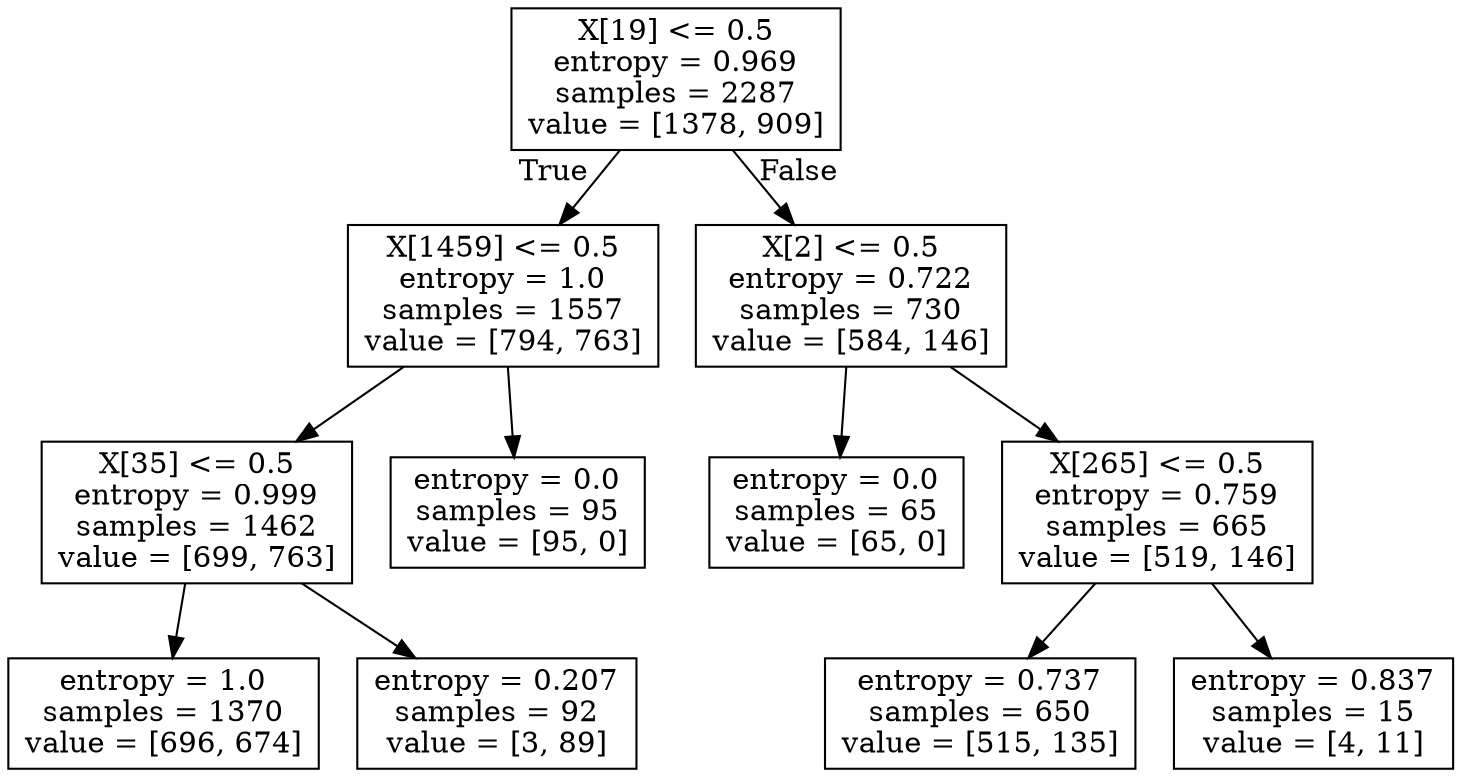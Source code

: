 digraph Tree {
node [shape=box] ;
0 [label="X[19] <= 0.5\nentropy = 0.969\nsamples = 2287\nvalue = [1378, 909]"] ;
1 [label="X[1459] <= 0.5\nentropy = 1.0\nsamples = 1557\nvalue = [794, 763]"] ;
0 -> 1 [labeldistance=2.5, labelangle=45, headlabel="True"] ;
2 [label="X[35] <= 0.5\nentropy = 0.999\nsamples = 1462\nvalue = [699, 763]"] ;
1 -> 2 ;
3 [label="entropy = 1.0\nsamples = 1370\nvalue = [696, 674]"] ;
2 -> 3 ;
4 [label="entropy = 0.207\nsamples = 92\nvalue = [3, 89]"] ;
2 -> 4 ;
5 [label="entropy = 0.0\nsamples = 95\nvalue = [95, 0]"] ;
1 -> 5 ;
6 [label="X[2] <= 0.5\nentropy = 0.722\nsamples = 730\nvalue = [584, 146]"] ;
0 -> 6 [labeldistance=2.5, labelangle=-45, headlabel="False"] ;
7 [label="entropy = 0.0\nsamples = 65\nvalue = [65, 0]"] ;
6 -> 7 ;
8 [label="X[265] <= 0.5\nentropy = 0.759\nsamples = 665\nvalue = [519, 146]"] ;
6 -> 8 ;
9 [label="entropy = 0.737\nsamples = 650\nvalue = [515, 135]"] ;
8 -> 9 ;
10 [label="entropy = 0.837\nsamples = 15\nvalue = [4, 11]"] ;
8 -> 10 ;
}